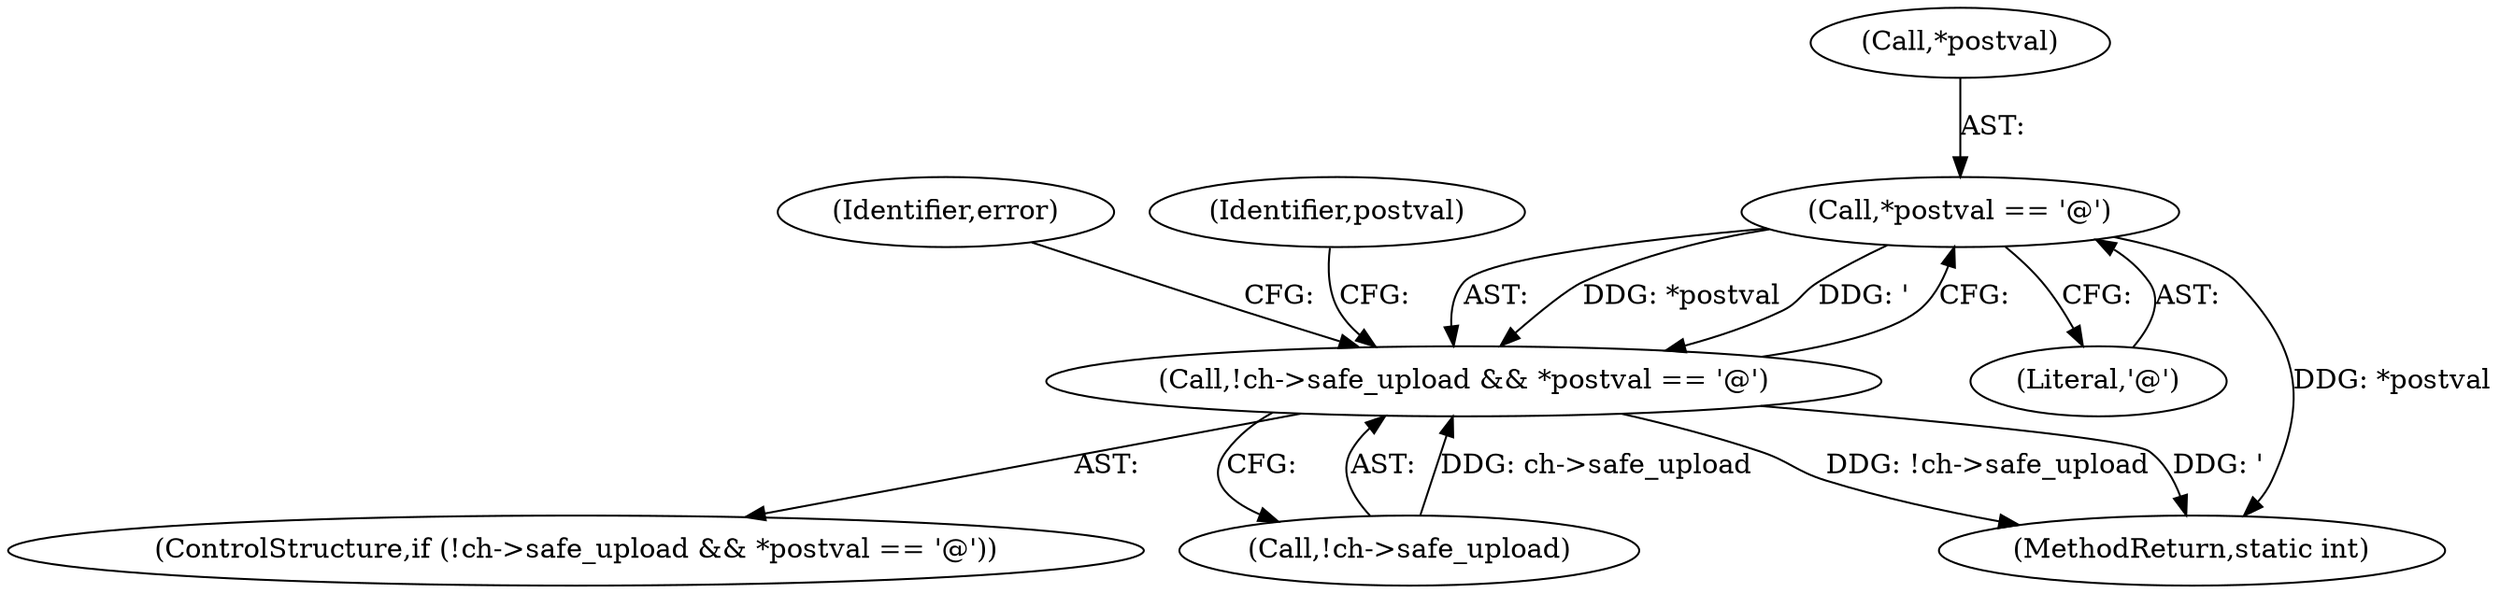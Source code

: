 digraph "0_php_124fb22a13fafa3648e4e15b4f207c7096d8155e@pointer" {
"1001257" [label="(Call,*postval == '@')"];
"1001252" [label="(Call,!ch->safe_upload && *postval == '@')"];
"1001260" [label="(Literal,'@')"];
"1001370" [label="(Identifier,error)"];
"1001253" [label="(Call,!ch->safe_upload)"];
"1001251" [label="(ControlStructure,if (!ch->safe_upload && *postval == '@'))"];
"1001252" [label="(Call,!ch->safe_upload && *postval == '@')"];
"1001266" [label="(Identifier,postval)"];
"1001257" [label="(Call,*postval == '@')"];
"1001258" [label="(Call,*postval)"];
"1001927" [label="(MethodReturn,static int)"];
"1001257" -> "1001252"  [label="AST: "];
"1001257" -> "1001260"  [label="CFG: "];
"1001258" -> "1001257"  [label="AST: "];
"1001260" -> "1001257"  [label="AST: "];
"1001252" -> "1001257"  [label="CFG: "];
"1001257" -> "1001927"  [label="DDG: *postval"];
"1001257" -> "1001252"  [label="DDG: *postval"];
"1001257" -> "1001252"  [label="DDG: '"];
"1001252" -> "1001251"  [label="AST: "];
"1001252" -> "1001253"  [label="CFG: "];
"1001253" -> "1001252"  [label="AST: "];
"1001266" -> "1001252"  [label="CFG: "];
"1001370" -> "1001252"  [label="CFG: "];
"1001252" -> "1001927"  [label="DDG: !ch->safe_upload"];
"1001252" -> "1001927"  [label="DDG: '"];
"1001253" -> "1001252"  [label="DDG: ch->safe_upload"];
}
